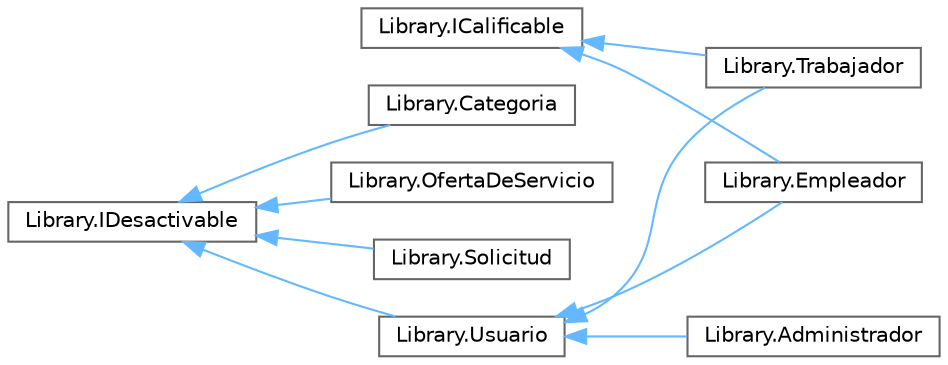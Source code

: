 digraph "Graphical Class Hierarchy"
{
 // INTERACTIVE_SVG=YES
 // LATEX_PDF_SIZE
  bgcolor="transparent";
  edge [fontname=Helvetica,fontsize=10,labelfontname=Helvetica,labelfontsize=10];
  node [fontname=Helvetica,fontsize=10,shape=box,height=0.2,width=0.4];
  rankdir="LR";
  Node0 [label="Library.ICalificable",height=0.2,width=0.4,color="grey40", fillcolor="white", style="filled",URL="$interfaceLibrary_1_1ICalificable.html",tooltip="Interfaz para calificar entre Trabajador/es y Empleador/es"];
  Node0 -> Node1 [dir="back",color="steelblue1",style="solid"];
  Node1 [label="Library.Empleador",height=0.2,width=0.4,color="grey40", fillcolor="white", style="filled",URL="$classLibrary_1_1Empleador.html",tooltip="Clase Empleador que hereda de Usuario"];
  Node0 -> Node4 [dir="back",color="steelblue1",style="solid"];
  Node4 [label="Library.Trabajador",height=0.2,width=0.4,color="grey40", fillcolor="white", style="filled",URL="$classLibrary_1_1Trabajador.html",tooltip="Clase que hereda de"];
  Node5 [label="Library.IDesactivable",height=0.2,width=0.4,color="grey40", fillcolor="white", style="filled",URL="$interfaceLibrary_1_1IDesactivable.html",tooltip="Interfaz para el manejo de actividad de un usuario, una categoría, etc."];
  Node5 -> Node6 [dir="back",color="steelblue1",style="solid"];
  Node6 [label="Library.Categoria",height=0.2,width=0.4,color="grey40", fillcolor="white", style="filled",URL="$classLibrary_1_1Categoria.html",tooltip="Clase para conocer y agregar categorias de ofertas de servicio"];
  Node5 -> Node7 [dir="back",color="steelblue1",style="solid"];
  Node7 [label="Library.OfertaDeServicio",height=0.2,width=0.4,color="grey40", fillcolor="white", style="filled",URL="$classLibrary_1_1OfertaDeServicio.html",tooltip="Clase que representa una oferta de servicio"];
  Node5 -> Node8 [dir="back",color="steelblue1",style="solid"];
  Node8 [label="Library.Solicitud",height=0.2,width=0.4,color="grey40", fillcolor="white", style="filled",URL="$classLibrary_1_1Solicitud.html",tooltip="Clase Solicitud para iniciar una OfertaDeServicio"];
  Node5 -> Node2 [dir="back",color="steelblue1",style="solid"];
  Node2 [label="Library.Usuario",height=0.2,width=0.4,color="grey40", fillcolor="white", style="filled",URL="$classLibrary_1_1Usuario.html",tooltip="Clase abstracta Usuario para que luego hereden Administrador, Trabajador y Empleador"];
  Node2 -> Node3 [dir="back",color="steelblue1",style="solid"];
  Node3 [label="Library.Administrador",height=0.2,width=0.4,color="grey40", fillcolor="white", style="filled",URL="$classLibrary_1_1Administrador.html",tooltip="Clase Administrador que hereda de Usuario"];
  Node2 -> Node1 [dir="back",color="steelblue1",style="solid"];
  Node2 -> Node4 [dir="back",color="steelblue1",style="solid"];
}
